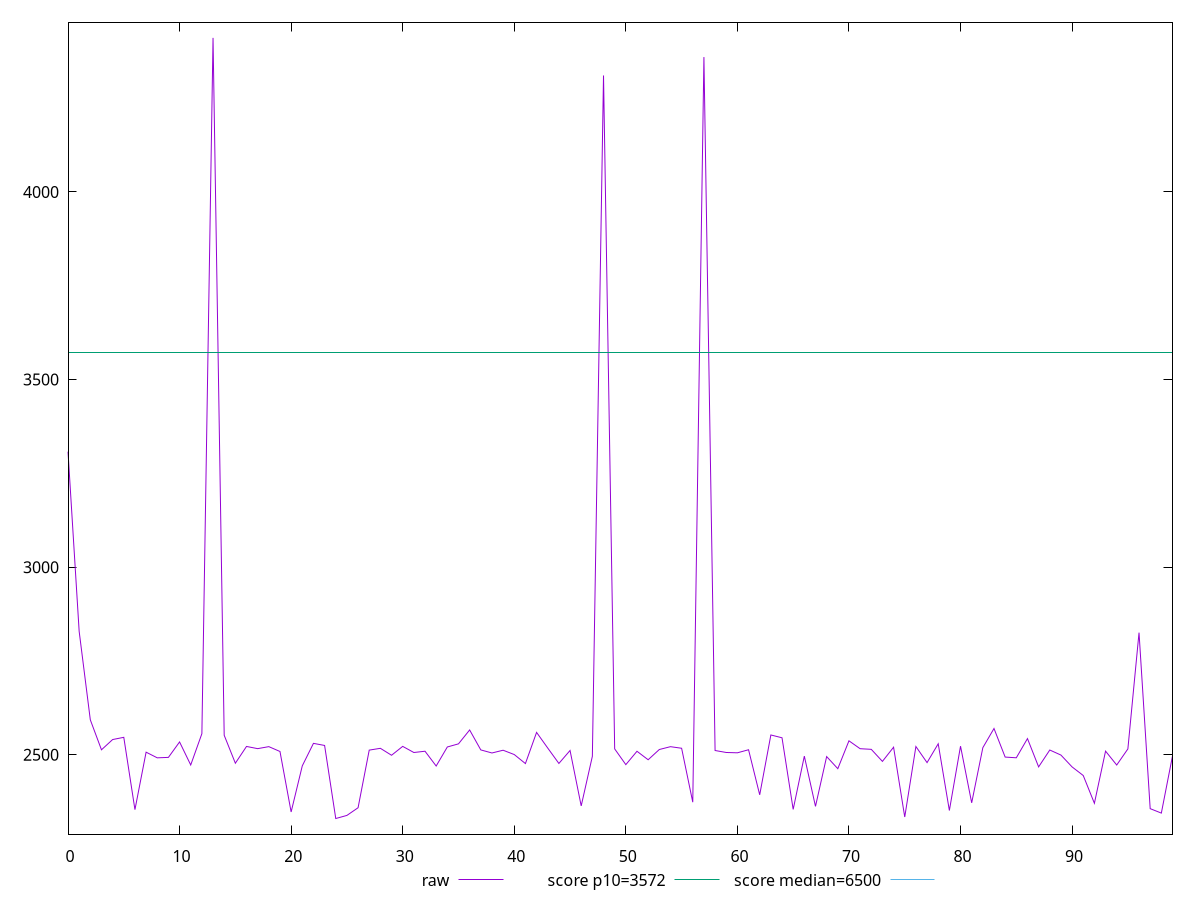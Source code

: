 reset

$raw <<EOF
0 3307.7509999999993
1 2828.9389999999994
2 2593.084
3 2513.2799999999997
4 2540.6029999999996
5 2546.51
6 2353.775
7 2506.9705000000004
8 2491.89075
9 2493.0664999999995
10 2534.179
11 2472.8465
12 2556.2560000000003
13 4410.428
14 2552.0209999999997
15 2477.54
16 2522.2055
17 2516.3730000000005
18 2521.705
19 2508.802
20 2347.6095
21 2470.4945
22 2530.442
23 2524.8509999999997
24 2330.147
25 2338.4245
26 2358.8735
27 2512.4405000000006
28 2517.2459
29 2498.7315
30 2522.42
31 2506.074
32 2509.4785
33 2470.0325
34 2520.7920000000004
35 2529.1362
36 2566.1229999999996
37 2512.9820000000004
38 2504.8199999999997
39 2512.146
40 2500.6125
41 2476.59695
42 2559.6440000000002
43 2517.9705000000004
44 2476.8965
45 2511.4639500000003
46 2363.7245000000003
47 2495.9540000000006
48 4310.3240000000005
49 2515.6935000000003
50 2473.7622499999998
51 2509.3560499999994
52 2486.7525
53 2514.0553
54 2521.6225
55 2517.393
56 2373.64
57 4359.335
58 2511.398
59 2506.129
60 2505.2622499999998
61 2513.4055
62 2393.2525
63 2552.813
64 2545.3055000000004
65 2354.4295
66 2496.4220000000005
67 2362.4979999999996
68 2495.2225
69 2462.9704999999994
70 2537.215
71 2516.205
72 2514.5109999999995
73 2482.3855
74 2520.192
75 2334.1556
76 2522.0294999999996
77 2479.157
78 2529.35
79 2351.5503
80 2522.9584999999997
81 2371.8975
82 2518.944
83 2570.0554999999995
84 2493.906
85 2491.9995
86 2543.1440000000002
87 2467.75
88 2512.721
89 2499.2430000000004
90 2467.6730000000002
91 2444.683
92 2370.7425000000003
93 2509.7425000000003
94 2472.7055
95 2515.6110000000003
96 2825.44
97 2356.4315500000002
98 2344.6229999999996
99 2496.944
EOF

set key outside below
set xrange [0:99]
set yrange [2288.54138:4452.03362]
set trange [2288.54138:4452.03362]
set terminal svg size 640, 500 enhanced background rgb 'white'
set output "report_00019_2021-02-10T18-14-37.922Z//first-cpu-idle/samples/pages/raw/values.svg"

plot $raw title "raw" with line, \
     3572 title "score p10=3572", \
     6500 title "score median=6500"

reset
